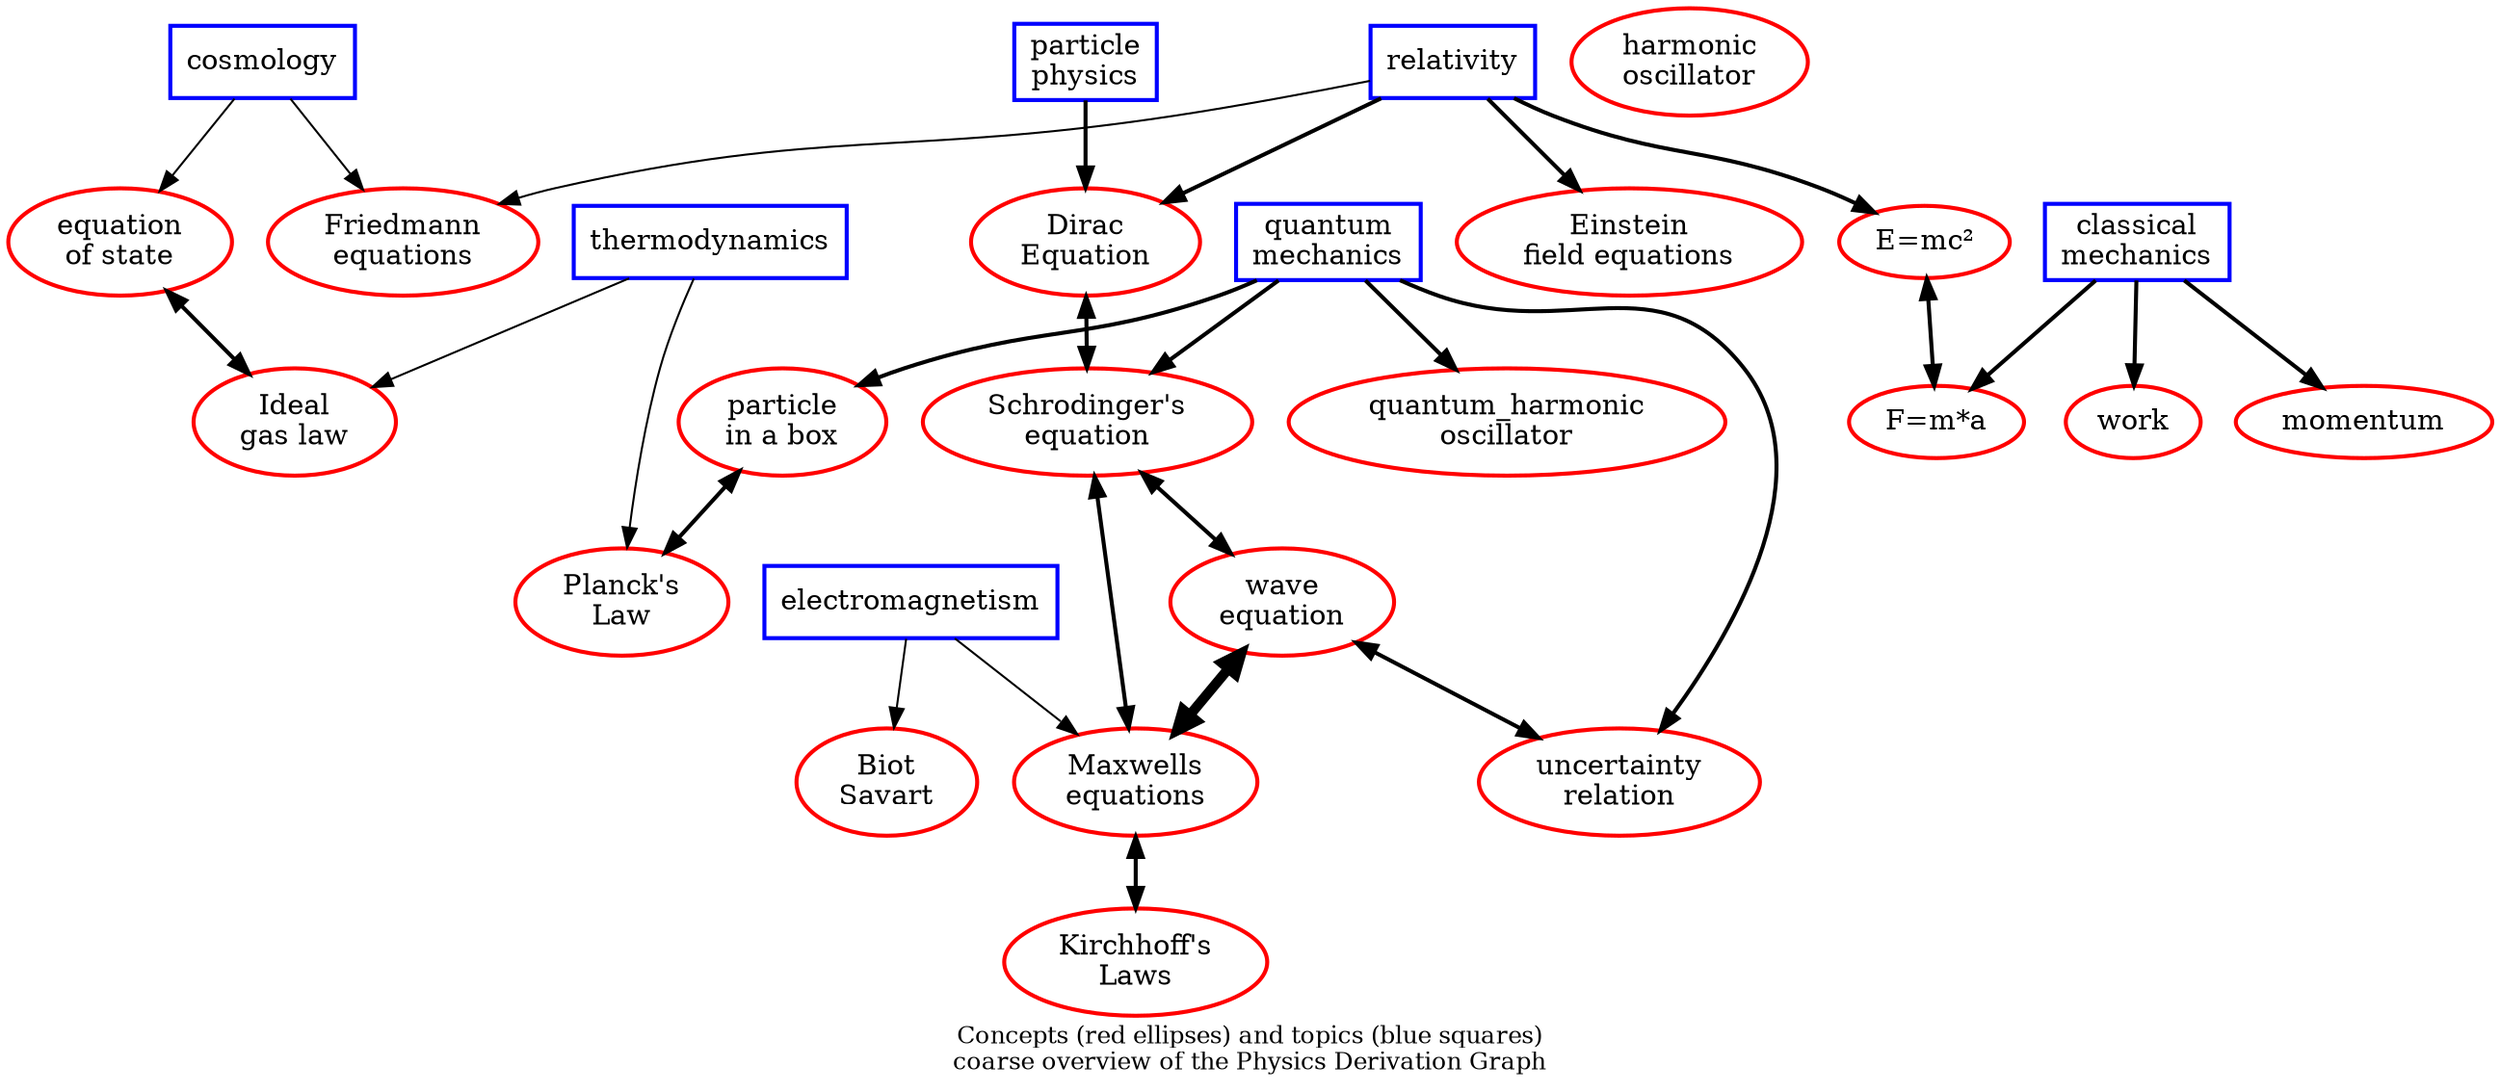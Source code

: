 digraph topicsAndConcepts {
node [shape=box,color=blue];  
#  astronomy [label="astronomy"]; 
  cosmology           [                               penwidth=2,URL="https://en.wikipedia.org/wiki/Cosmology"]; 
  quantum_mechanics   [label="quantum\nmechanics",    penwidth=2,URL="https://en.wikipedia.org/wiki/Quantum_mechanics"]; 
  classical_mechanics [label="classical\nmechanics",  penwidth=2,URL="https://en.wikipedia.org/wiki/Classical_mechanics"]; 
  particle_physics    [label="particle\nphysics",     penwidth=2,URL="https://en.wikipedia.org/wiki/Particle_physics"]; 
  relativity          [                               penwidth=2,URL="https://en.wikipedia.org/wiki/Theory_of_relativity"]; 
  thermodynamics      [                               penwidth=2,URL="https://en.wikipedia.org/wiki/Thermodynamics"]; 
  electromagnetism    [                               penwidth=2,URL="https://en.wikipedia.org/wiki/Electromagnetism"]; 
node [shape=ellipse,color=red]; 
  Schrodingers_equation    [label="Schrodinger's\nequation",  penwidth=2,URL="https://en.wikipedia.org/wiki/Schr%C3%B6dinger_equation"]; 
  particle_in_a_box        [label="particle\nin a box",       penwidth=2,URL="https://en.wikipedia.org/wiki/Particle_in_a_box"]; 
  work                     [                                  penwidth=2,URL="https://en.wikipedia.org/wiki/Work_(physics)"]; 
  "F=m*a"                  [                                  penwidth=2,URL="https://en.wikipedia.org/wiki/Newton%27s_laws_of_motion#Newton.27s_second_law"]; 
  harmonic_oscillator      [label="harmonic\noscillator",     penwidth=2,URL="https://en.wikipedia.org/wiki/Harmonic_oscillator"]; 
  quantum_harmonic_oscillator [label="quantum_harmonic\noscillator",penwidth=2,URL="https://en.wikipedia.org/wiki/Quantum_harmonic_oscillator"]; 
  momentum                 [                                  penwidth=2,URL="https://en.wikipedia.org/wiki/Momentum"]; 
  Dirac_equation           [label="Dirac\nEquation",          penwidth=2,URL="https://en.wikipedia.org/wiki/Dirac_equation"]; 
  uncertainty_relation     [label="uncertainty\nrelation",    penwidth=2,URL="https://en.wikipedia.org/wiki/Uncertainty_principle"];
  Maxwells_equations       [label="Maxwells\nequations",      penwidth=2,URL="https://en.wikipedia.org/wiki/Maxwell%27s_equations"];
  Biot_Savart_law          [label="Biot\nSavart",             penwidth=2,URL="https://en.wikipedia.org/wiki/Biot%E2%80%93Savart_law"];
  Plancks_Law              [label="Planck's\nLaw",            penwidth=2,URL="https://en.wikipedia.org/wiki/Planck%27s_law"];
  Kirchhoffs_Laws          [label="Kirchhoff's\nLaws",        penwidth=2,URL="https://en.wikipedia.org/wiki/Kirchhoff%27s_circuit_laws"];
  wave_equation            [label="wave\nequation",           penwidth=2,URL="https://en.wikipedia.org/wiki/Wave_equation"];
  Friedmann_equations      [label="Friedmann\nequations",     penwidth=2,URL="https://en.wikipedia.org/wiki/Friedmann_equations"];
  Einstein_field_equations [label="Einstein\nfield equations",penwidth=2,URL="https://en.wikipedia.org/wiki/Einstein_field_equations"];
  Ideal_gas_law            [label="Ideal\ngas law",           penwidth=2,URL="https://en.wikipedia.org/wiki/Ideal_gas_law"];
  Cosmological_equation_of_state [label="equation\nof state", penwidth=2,URL="https://en.wikipedia.org/wiki/Equation_of_state_(cosmology)"];
  "E=mc2"                  [label="E=mc&#178;",                    penwidth=2,URL="https://en.wikipedia.org/wiki/Mass%E2%80%93energy_equivalence"];

quantum_mechanics->quantum_harmonic_oscillator [penwidth=2,URL=""];
quantum_mechanics->Schrodingers_equation       [penwidth=2,URL=""];
quantum_mechanics->particle_in_a_box           [penwidth=2,URL=""];
quantum_mechanics->uncertainty_relation        [penwidth=2,URL=""];
classical_mechanics->work                      [penwidth=2,URL=""];
classical_mechanics->"F=m*a"                   [penwidth=2,URL=""];
classical_mechanics->momentum                  [penwidth=2,URL=""];
particle_physics->Dirac_equation               [penwidth=2,URL=""];
relativity->Dirac_equation                     [penwidth=2,URL="https://en.wikipedia.org/wiki/Dirac_equation"];
relativity->"E=mc2"                            [penwidth=2,URL="https://en.wikipedia.org/wiki/Mass%E2%80%93energy_equivalence"];
thermodynamics->Plancks_Law;
thermodynamics->Ideal_gas_law;
electromagnetism->Maxwells_equations;
electromagnetism->Biot_Savart_law;
cosmology->Friedmann_equations;
cosmology->Cosmological_equation_of_state;
relativity->Friedmann_equations;
relativity->Einstein_field_equations           [penwidth=2,URL="https://en.wikipedia.org/wiki/Mathematics_of_general_relativity#The_Einstein_field_equations"];

Cosmological_equation_of_state->Ideal_gas_law [dir=both,penwidth=2,URL="https://en.wikipedia.org/wiki/Equation_of_state_(cosmology)"];
"E=mc2"->"F=m*a"                              [dir=both,penwidth=2,URL="http://www.emc2-explained.info/Emc2/Deriving.htm"];
Dirac_equation->Schrodingers_equation         [dir=both,penwidth=2,URL="http://allofphysicsgraph.github.io/proofofconcept/reference_articles/derivations/2013_Boyd_Dirac_Equation.pdf"]; # also derivation_of_schrodinger_and_dirac_equations.pdf
Schrodingers_equation->wave_equation          [dir=both,penwidth=2,URL="http://allofphysicsgraph.github.io/proofofconcept/reference_articles/derivations/2006_Ward_How_to_derive_the_schrodinger_equation.pdf"]; 
wave_equation->uncertainty_relation           [dir=both,penwidth=2,URL="http://allofphysicsgraph.github.io/proofofconcept/reference_articles/derivations/2010_Kessler_derivation_of_heisenberg_uncertainty_principle.pdf"]; # also derivation_of_heisenberg_uncertainty_principle.pdf
particle_in_a_box->Plancks_Law                [dir=both,penwidth=2,URL="http://allofphysicsgraph.github.io/proofofconcept/reference_articles/derivations/derivation_of_plank_formula.pdf"]; 
wave_equation->Maxwells_equations             [dir=both,penwidth=5,pencolor=red,URL="http://allofphysicsgraph.github.io/proofofconcept/site/derivations_generated_from_project/maxwell_to_electric_field_wave_equation.html"];
Maxwells_equations->Kirchhoffs_Laws           [dir=both,penwidth=2,URL="http://allofphysicsgraph.github.io/proofofconcept/reference_articles/derivations/derivation_of_kirchhoffs_laws.pdf"]; 
Schrodingers_equation->Maxwells_equations     [dir=both,penwidth=2,URL="http://allofphysicsgraph.github.io/proofofconcept/reference_articles/derivations/2006_Ward_How_to_derive_the_schrodinger_equation.pdf"]; 

overlap=false
label="Concepts (red ellipses) and topics (blue squares)\ncoarse overview of the Physics Derivation Graph"
fontsize=12;
}

# neato -Tsvg topic_and_concept_graph.gv > file.svg
# neato -Tpng topic_and_concept_graph.gv > file.png
